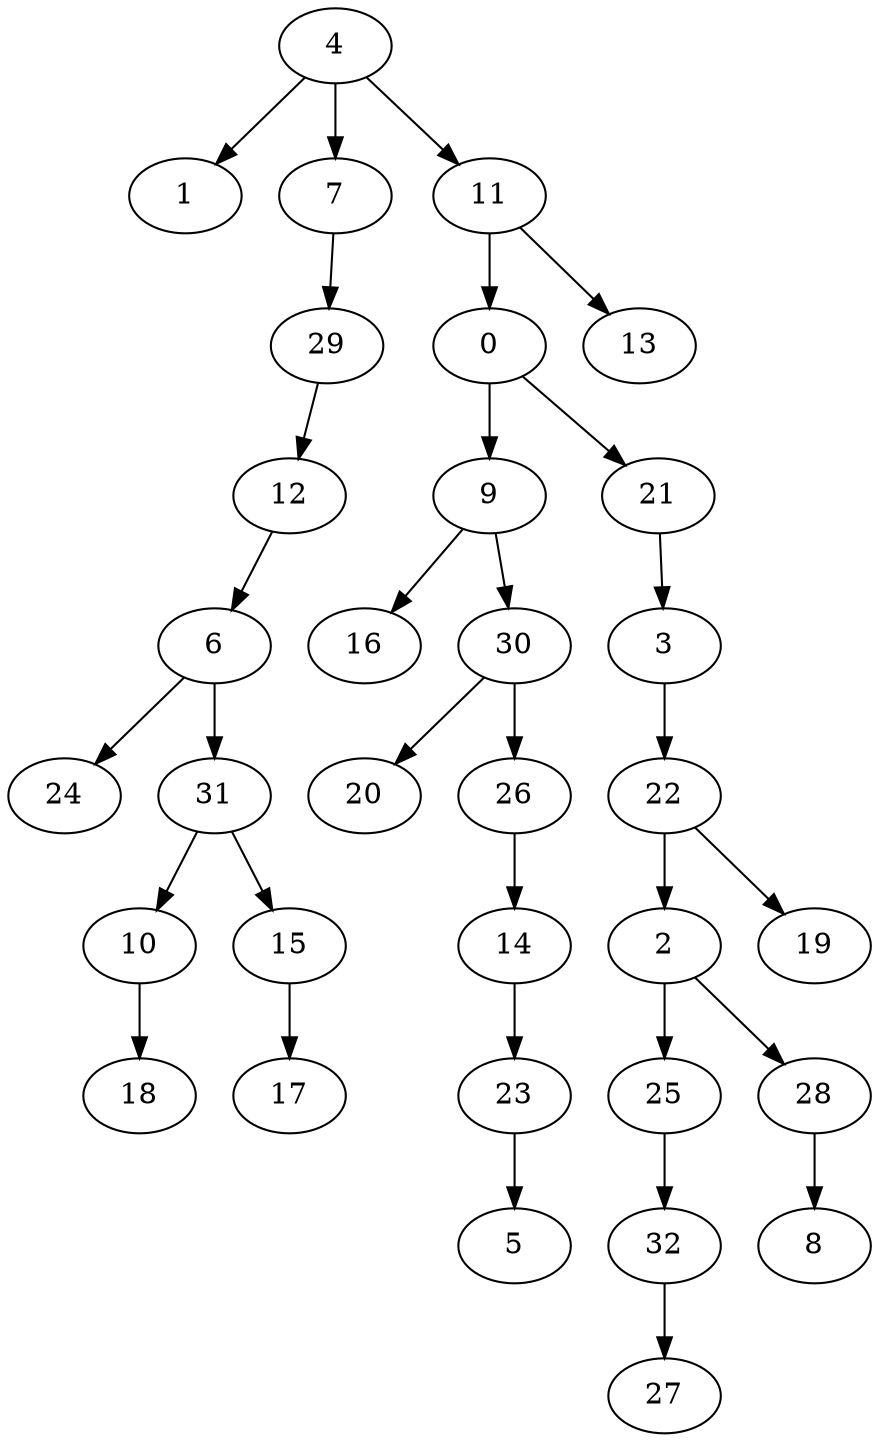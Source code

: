 digraph G {
    0;
    9;
    21;
    16;
    30;
    3;
    2;
    25;
    28;
    32;
    8;
    22;
    19;
    4;
    1;
    7;
    11;
    29;
    13;
    6;
    24;
    31;
    10;
    15;
    12;
    20;
    26;
    18;
    14;
    23;
    5;
    17;
    27;
    0 -> 9 [w=0];
    0 -> 21 [w=0];
    9 -> 16 [w=0];
    9 -> 30 [w=0];
    21 -> 3 [w=0];
    30 -> 20 [w=0];
    30 -> 26 [w=0];
    3 -> 22 [w=0];
    2 -> 25 [w=0];
    2 -> 28 [w=0];
    25 -> 32 [w=0];
    28 -> 8 [w=0];
    32 -> 27 [w=0];
    22 -> 2 [w=0];
    22 -> 19 [w=0];
    4 -> 1 [w=2];
    4 -> 7 [w=0];
    4 -> 11 [w=0];
    7 -> 29 [w=1];
    11 -> 0 [w=0];
    11 -> 13 [w=0];
    29 -> 12 [w=0];
    6 -> 24 [w=0];
    6 -> 31 [w=0];
    31 -> 10 [w=0];
    31 -> 15 [w=0];
    10 -> 18 [w=0];
    15 -> 17 [w=0];
    12 -> 6 [w=0];
    26 -> 14 [w=0];
    14 -> 23 [w=0];
    23 -> 5 [w=0];
}
